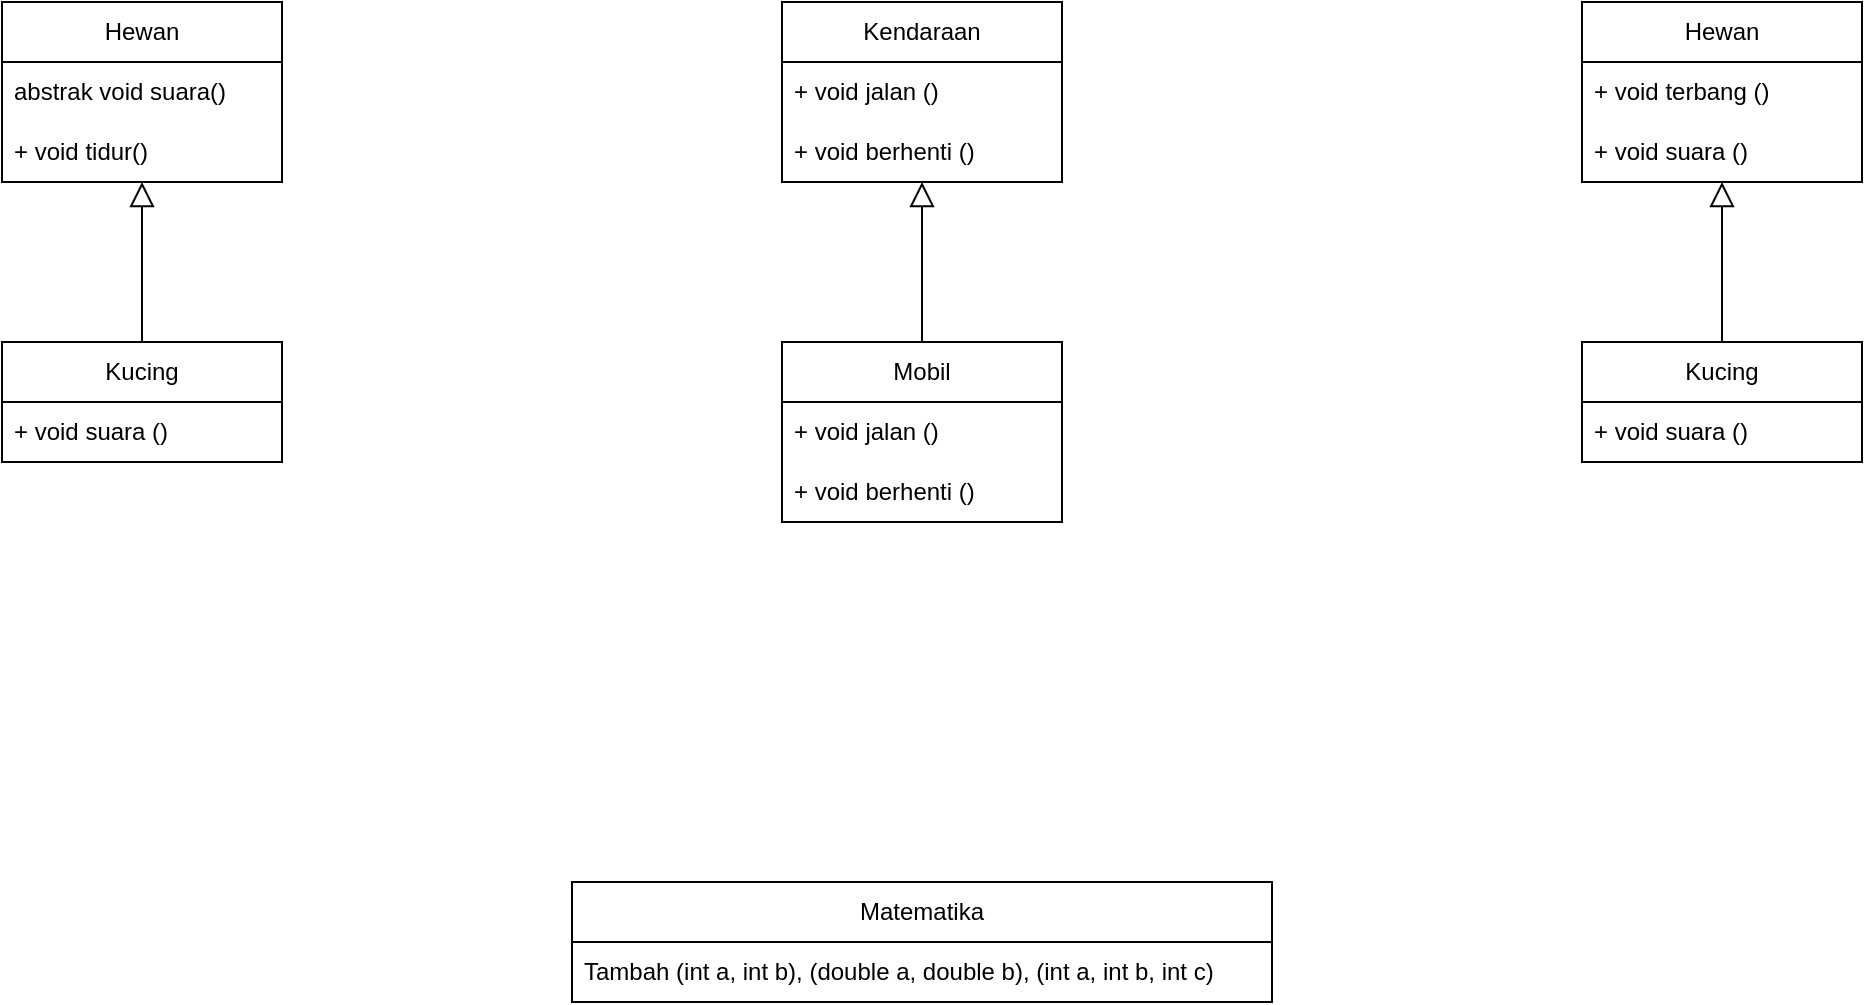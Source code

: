 <mxfile version="28.1.2">
  <diagram name="Page-1" id="ulVSBGC7POzZJRlPgxQs">
    <mxGraphModel dx="1445" dy="371" grid="1" gridSize="10" guides="1" tooltips="1" connect="1" arrows="1" fold="1" page="1" pageScale="1" pageWidth="850" pageHeight="1100" math="0" shadow="0">
      <root>
        <mxCell id="0" />
        <mxCell id="1" parent="0" />
        <mxCell id="1CTiW_xpiPYosZ-jHS7G-1" value="Kendaraan" style="swimlane;fontStyle=0;childLayout=stackLayout;horizontal=1;startSize=30;horizontalStack=0;resizeParent=1;resizeParentMax=0;resizeLast=0;collapsible=1;marginBottom=0;whiteSpace=wrap;html=1;" vertex="1" parent="1">
          <mxGeometry x="360" y="280" width="140" height="90" as="geometry" />
        </mxCell>
        <mxCell id="1CTiW_xpiPYosZ-jHS7G-2" value="+ void jalan ()" style="text;strokeColor=none;fillColor=none;align=left;verticalAlign=middle;spacingLeft=4;spacingRight=4;overflow=hidden;points=[[0,0.5],[1,0.5]];portConstraint=eastwest;rotatable=0;whiteSpace=wrap;html=1;" vertex="1" parent="1CTiW_xpiPYosZ-jHS7G-1">
          <mxGeometry y="30" width="140" height="30" as="geometry" />
        </mxCell>
        <mxCell id="1CTiW_xpiPYosZ-jHS7G-3" value="+ void berhenti ()" style="text;strokeColor=none;fillColor=none;align=left;verticalAlign=middle;spacingLeft=4;spacingRight=4;overflow=hidden;points=[[0,0.5],[1,0.5]];portConstraint=eastwest;rotatable=0;whiteSpace=wrap;html=1;" vertex="1" parent="1CTiW_xpiPYosZ-jHS7G-1">
          <mxGeometry y="60" width="140" height="30" as="geometry" />
        </mxCell>
        <mxCell id="1CTiW_xpiPYosZ-jHS7G-5" value="Mobil" style="swimlane;fontStyle=0;childLayout=stackLayout;horizontal=1;startSize=30;horizontalStack=0;resizeParent=1;resizeParentMax=0;resizeLast=0;collapsible=1;marginBottom=0;whiteSpace=wrap;html=1;" vertex="1" parent="1">
          <mxGeometry x="360" y="450" width="140" height="90" as="geometry" />
        </mxCell>
        <mxCell id="1CTiW_xpiPYosZ-jHS7G-6" value="+ void jalan ()" style="text;strokeColor=none;fillColor=none;align=left;verticalAlign=middle;spacingLeft=4;spacingRight=4;overflow=hidden;points=[[0,0.5],[1,0.5]];portConstraint=eastwest;rotatable=0;whiteSpace=wrap;html=1;" vertex="1" parent="1CTiW_xpiPYosZ-jHS7G-5">
          <mxGeometry y="30" width="140" height="30" as="geometry" />
        </mxCell>
        <mxCell id="1CTiW_xpiPYosZ-jHS7G-7" value="+ void berhenti ()" style="text;strokeColor=none;fillColor=none;align=left;verticalAlign=middle;spacingLeft=4;spacingRight=4;overflow=hidden;points=[[0,0.5],[1,0.5]];portConstraint=eastwest;rotatable=0;whiteSpace=wrap;html=1;" vertex="1" parent="1CTiW_xpiPYosZ-jHS7G-5">
          <mxGeometry y="60" width="140" height="30" as="geometry" />
        </mxCell>
        <mxCell id="1CTiW_xpiPYosZ-jHS7G-13" value="" style="endArrow=block;html=1;rounded=0;exitX=0.5;exitY=0;exitDx=0;exitDy=0;endFill=0;strokeWidth=1;endSize=10;" edge="1" parent="1" source="1CTiW_xpiPYosZ-jHS7G-5" target="1CTiW_xpiPYosZ-jHS7G-3">
          <mxGeometry width="50" height="50" relative="1" as="geometry">
            <mxPoint x="400" y="560" as="sourcePoint" />
            <mxPoint x="420" y="400" as="targetPoint" />
          </mxGeometry>
        </mxCell>
        <mxCell id="1CTiW_xpiPYosZ-jHS7G-21" value="Hewan" style="swimlane;fontStyle=0;childLayout=stackLayout;horizontal=1;startSize=30;horizontalStack=0;resizeParent=1;resizeParentMax=0;resizeLast=0;collapsible=1;marginBottom=0;whiteSpace=wrap;html=1;" vertex="1" parent="1">
          <mxGeometry x="760" y="280" width="140" height="90" as="geometry" />
        </mxCell>
        <mxCell id="1CTiW_xpiPYosZ-jHS7G-22" value="+ void terbang ()" style="text;strokeColor=none;fillColor=none;align=left;verticalAlign=middle;spacingLeft=4;spacingRight=4;overflow=hidden;points=[[0,0.5],[1,0.5]];portConstraint=eastwest;rotatable=0;whiteSpace=wrap;html=1;" vertex="1" parent="1CTiW_xpiPYosZ-jHS7G-21">
          <mxGeometry y="30" width="140" height="30" as="geometry" />
        </mxCell>
        <mxCell id="1CTiW_xpiPYosZ-jHS7G-23" value="+ void suara ()" style="text;strokeColor=none;fillColor=none;align=left;verticalAlign=middle;spacingLeft=4;spacingRight=4;overflow=hidden;points=[[0,0.5],[1,0.5]];portConstraint=eastwest;rotatable=0;whiteSpace=wrap;html=1;" vertex="1" parent="1CTiW_xpiPYosZ-jHS7G-21">
          <mxGeometry y="60" width="140" height="30" as="geometry" />
        </mxCell>
        <mxCell id="1CTiW_xpiPYosZ-jHS7G-24" value="Kucing" style="swimlane;fontStyle=0;childLayout=stackLayout;horizontal=1;startSize=30;horizontalStack=0;resizeParent=1;resizeParentMax=0;resizeLast=0;collapsible=1;marginBottom=0;whiteSpace=wrap;html=1;" vertex="1" parent="1">
          <mxGeometry x="760" y="450" width="140" height="60" as="geometry" />
        </mxCell>
        <mxCell id="1CTiW_xpiPYosZ-jHS7G-25" value="+ void suara ()" style="text;strokeColor=none;fillColor=none;align=left;verticalAlign=middle;spacingLeft=4;spacingRight=4;overflow=hidden;points=[[0,0.5],[1,0.5]];portConstraint=eastwest;rotatable=0;whiteSpace=wrap;html=1;" vertex="1" parent="1CTiW_xpiPYosZ-jHS7G-24">
          <mxGeometry y="30" width="140" height="30" as="geometry" />
        </mxCell>
        <mxCell id="1CTiW_xpiPYosZ-jHS7G-27" value="" style="endArrow=block;html=1;rounded=0;exitX=0.5;exitY=0;exitDx=0;exitDy=0;endFill=0;strokeWidth=1;endSize=10;" edge="1" parent="1" source="1CTiW_xpiPYosZ-jHS7G-24" target="1CTiW_xpiPYosZ-jHS7G-23">
          <mxGeometry width="50" height="50" relative="1" as="geometry">
            <mxPoint x="800" y="560" as="sourcePoint" />
            <mxPoint x="820" y="400" as="targetPoint" />
          </mxGeometry>
        </mxCell>
        <mxCell id="1CTiW_xpiPYosZ-jHS7G-28" value="Hewan" style="swimlane;fontStyle=0;childLayout=stackLayout;horizontal=1;startSize=30;horizontalStack=0;resizeParent=1;resizeParentMax=0;resizeLast=0;collapsible=1;marginBottom=0;whiteSpace=wrap;html=1;" vertex="1" parent="1">
          <mxGeometry x="-30" y="280" width="140" height="90" as="geometry" />
        </mxCell>
        <mxCell id="1CTiW_xpiPYosZ-jHS7G-29" value="abstrak void suara()" style="text;strokeColor=none;fillColor=none;align=left;verticalAlign=middle;spacingLeft=4;spacingRight=4;overflow=hidden;points=[[0,0.5],[1,0.5]];portConstraint=eastwest;rotatable=0;whiteSpace=wrap;html=1;" vertex="1" parent="1CTiW_xpiPYosZ-jHS7G-28">
          <mxGeometry y="30" width="140" height="30" as="geometry" />
        </mxCell>
        <mxCell id="1CTiW_xpiPYosZ-jHS7G-30" value="+ void tidur()" style="text;strokeColor=none;fillColor=none;align=left;verticalAlign=middle;spacingLeft=4;spacingRight=4;overflow=hidden;points=[[0,0.5],[1,0.5]];portConstraint=eastwest;rotatable=0;whiteSpace=wrap;html=1;" vertex="1" parent="1CTiW_xpiPYosZ-jHS7G-28">
          <mxGeometry y="60" width="140" height="30" as="geometry" />
        </mxCell>
        <mxCell id="1CTiW_xpiPYosZ-jHS7G-31" value="Kucing" style="swimlane;fontStyle=0;childLayout=stackLayout;horizontal=1;startSize=30;horizontalStack=0;resizeParent=1;resizeParentMax=0;resizeLast=0;collapsible=1;marginBottom=0;whiteSpace=wrap;html=1;" vertex="1" parent="1">
          <mxGeometry x="-30" y="450" width="140" height="60" as="geometry" />
        </mxCell>
        <mxCell id="1CTiW_xpiPYosZ-jHS7G-32" value="+ void suara ()" style="text;strokeColor=none;fillColor=none;align=left;verticalAlign=middle;spacingLeft=4;spacingRight=4;overflow=hidden;points=[[0,0.5],[1,0.5]];portConstraint=eastwest;rotatable=0;whiteSpace=wrap;html=1;" vertex="1" parent="1CTiW_xpiPYosZ-jHS7G-31">
          <mxGeometry y="30" width="140" height="30" as="geometry" />
        </mxCell>
        <mxCell id="1CTiW_xpiPYosZ-jHS7G-34" value="" style="endArrow=block;html=1;rounded=0;exitX=0.5;exitY=0;exitDx=0;exitDy=0;endFill=0;strokeWidth=1;endSize=10;" edge="1" parent="1" source="1CTiW_xpiPYosZ-jHS7G-31" target="1CTiW_xpiPYosZ-jHS7G-30">
          <mxGeometry width="50" height="50" relative="1" as="geometry">
            <mxPoint x="10" y="560" as="sourcePoint" />
            <mxPoint x="30" y="400" as="targetPoint" />
          </mxGeometry>
        </mxCell>
        <mxCell id="1CTiW_xpiPYosZ-jHS7G-35" value="Matematika" style="swimlane;fontStyle=0;childLayout=stackLayout;horizontal=1;startSize=30;horizontalStack=0;resizeParent=1;resizeParentMax=0;resizeLast=0;collapsible=1;marginBottom=0;whiteSpace=wrap;html=1;" vertex="1" parent="1">
          <mxGeometry x="255" y="720" width="350" height="60" as="geometry" />
        </mxCell>
        <mxCell id="1CTiW_xpiPYosZ-jHS7G-36" value="Tambah (int a, int b), (double a, double b), (int a, int b, int c)" style="text;strokeColor=none;fillColor=none;align=left;verticalAlign=middle;spacingLeft=4;spacingRight=4;overflow=hidden;points=[[0,0.5],[1,0.5]];portConstraint=eastwest;rotatable=0;whiteSpace=wrap;html=1;" vertex="1" parent="1CTiW_xpiPYosZ-jHS7G-35">
          <mxGeometry y="30" width="350" height="30" as="geometry" />
        </mxCell>
      </root>
    </mxGraphModel>
  </diagram>
</mxfile>
